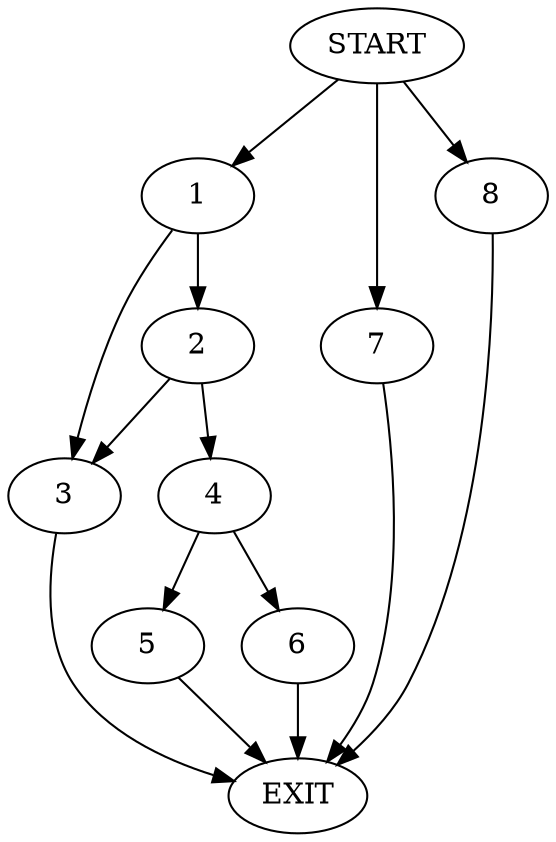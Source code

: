 digraph {
0 [label="START"]
9 [label="EXIT"]
0 -> 1
1 -> 2
1 -> 3
2 -> 4
2 -> 3
3 -> 9
4 -> 5
4 -> 6
6 -> 9
5 -> 9
0 -> 7
7 -> 9
0 -> 8
8 -> 9
}
